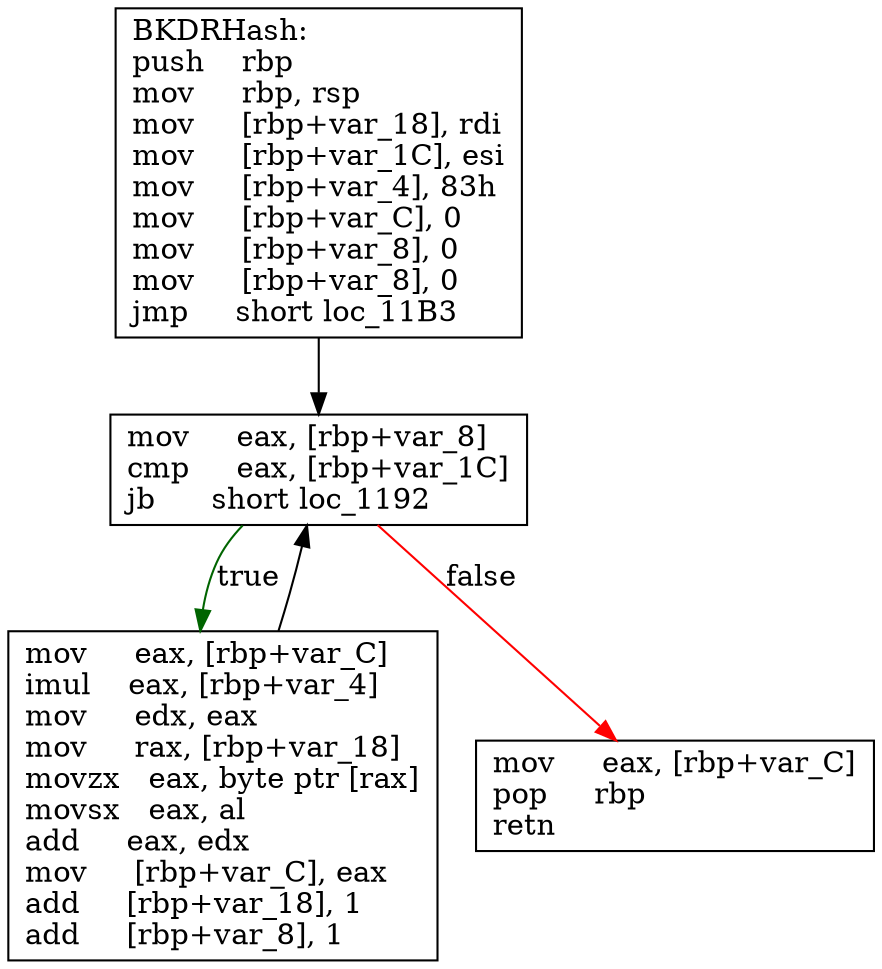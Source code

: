 digraph "BKDRHash" {
	graph [
	];
	node [
		shape = "box"
	];
	edge [
	];
	"0" [
		label = "BKDRHash:\lpush    rbp\lmov     rbp, rsp\lmov     [rbp+var_18], rdi\lmov     [rbp+var_1C], esi\lmov     [rbp+var_4], 83h\lmov     [rbp+var_C], 0\lmov     [rbp+var_8], 0\lmov     [rbp+var_8], 0\ljmp     short loc_11B3\l"
	];
	"1" [
		label = "mov     eax, [rbp+var_C]\limul    eax, [rbp+var_4]\lmov     edx, eax\lmov     rax, [rbp+var_18]\lmovzx   eax, byte ptr [rax]\lmovsx   eax, al\ladd     eax, edx\lmov     [rbp+var_C], eax\ladd     [rbp+var_18], 1\ladd     [rbp+var_8], 1\l"
	];
	"2" [
		label = "mov     eax, [rbp+var_8]\lcmp     eax, [rbp+var_1C]\ljb      short loc_1192\l"
	];
	"3" [
		label = "mov     eax, [rbp+var_C]\lpop     rbp\lretn\l"
	];
// node 0
	"0" -> "2" [ ];
// node 1
	"1" -> "2" [ ];
// node 2
	"2" -> "1" [ label = "true", color = darkgreen ];
	"2" -> "3" [ label = "false", color = red ];
// node 3
}
